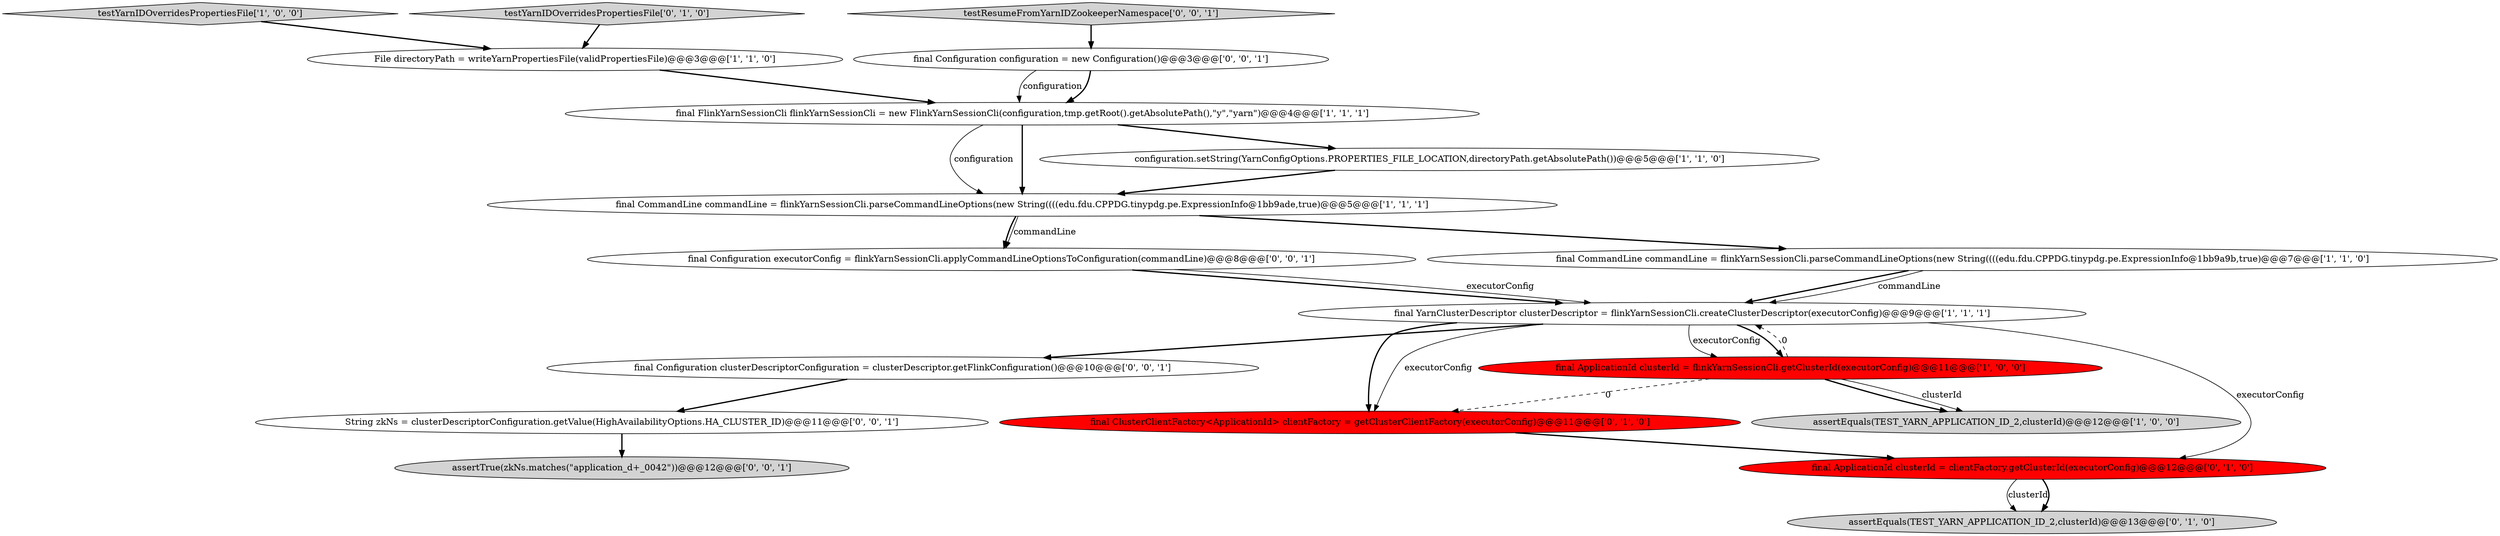digraph {
2 [style = filled, label = "final CommandLine commandLine = flinkYarnSessionCli.parseCommandLineOptions(new String((((edu.fdu.CPPDG.tinypdg.pe.ExpressionInfo@1bb9ade,true)@@@5@@@['1', '1', '1']", fillcolor = white, shape = ellipse image = "AAA0AAABBB1BBB"];
13 [style = filled, label = "String zkNs = clusterDescriptorConfiguration.getValue(HighAvailabilityOptions.HA_CLUSTER_ID)@@@11@@@['0', '0', '1']", fillcolor = white, shape = ellipse image = "AAA0AAABBB3BBB"];
7 [style = filled, label = "final YarnClusterDescriptor clusterDescriptor = flinkYarnSessionCli.createClusterDescriptor(executorConfig)@@@9@@@['1', '1', '1']", fillcolor = white, shape = ellipse image = "AAA0AAABBB1BBB"];
9 [style = filled, label = "assertEquals(TEST_YARN_APPLICATION_ID_2,clusterId)@@@13@@@['0', '1', '0']", fillcolor = lightgray, shape = ellipse image = "AAA0AAABBB2BBB"];
16 [style = filled, label = "final Configuration clusterDescriptorConfiguration = clusterDescriptor.getFlinkConfiguration()@@@10@@@['0', '0', '1']", fillcolor = white, shape = ellipse image = "AAA0AAABBB3BBB"];
14 [style = filled, label = "assertTrue(zkNs.matches(\"application_\d+_0042\"))@@@12@@@['0', '0', '1']", fillcolor = lightgray, shape = ellipse image = "AAA0AAABBB3BBB"];
17 [style = filled, label = "final Configuration executorConfig = flinkYarnSessionCli.applyCommandLineOptionsToConfiguration(commandLine)@@@8@@@['0', '0', '1']", fillcolor = white, shape = ellipse image = "AAA0AAABBB3BBB"];
18 [style = filled, label = "testResumeFromYarnIDZookeeperNamespace['0', '0', '1']", fillcolor = lightgray, shape = diamond image = "AAA0AAABBB3BBB"];
8 [style = filled, label = "testYarnIDOverridesPropertiesFile['1', '0', '0']", fillcolor = lightgray, shape = diamond image = "AAA0AAABBB1BBB"];
11 [style = filled, label = "final ClusterClientFactory<ApplicationId> clientFactory = getClusterClientFactory(executorConfig)@@@11@@@['0', '1', '0']", fillcolor = red, shape = ellipse image = "AAA1AAABBB2BBB"];
12 [style = filled, label = "testYarnIDOverridesPropertiesFile['0', '1', '0']", fillcolor = lightgray, shape = diamond image = "AAA0AAABBB2BBB"];
4 [style = filled, label = "final ApplicationId clusterId = flinkYarnSessionCli.getClusterId(executorConfig)@@@11@@@['1', '0', '0']", fillcolor = red, shape = ellipse image = "AAA1AAABBB1BBB"];
3 [style = filled, label = "configuration.setString(YarnConfigOptions.PROPERTIES_FILE_LOCATION,directoryPath.getAbsolutePath())@@@5@@@['1', '1', '0']", fillcolor = white, shape = ellipse image = "AAA0AAABBB1BBB"];
0 [style = filled, label = "final CommandLine commandLine = flinkYarnSessionCli.parseCommandLineOptions(new String((((edu.fdu.CPPDG.tinypdg.pe.ExpressionInfo@1bb9a9b,true)@@@7@@@['1', '1', '0']", fillcolor = white, shape = ellipse image = "AAA0AAABBB1BBB"];
5 [style = filled, label = "File directoryPath = writeYarnPropertiesFile(validPropertiesFile)@@@3@@@['1', '1', '0']", fillcolor = white, shape = ellipse image = "AAA0AAABBB1BBB"];
10 [style = filled, label = "final ApplicationId clusterId = clientFactory.getClusterId(executorConfig)@@@12@@@['0', '1', '0']", fillcolor = red, shape = ellipse image = "AAA1AAABBB2BBB"];
15 [style = filled, label = "final Configuration configuration = new Configuration()@@@3@@@['0', '0', '1']", fillcolor = white, shape = ellipse image = "AAA0AAABBB3BBB"];
1 [style = filled, label = "final FlinkYarnSessionCli flinkYarnSessionCli = new FlinkYarnSessionCli(configuration,tmp.getRoot().getAbsolutePath(),\"y\",\"yarn\")@@@4@@@['1', '1', '1']", fillcolor = white, shape = ellipse image = "AAA0AAABBB1BBB"];
6 [style = filled, label = "assertEquals(TEST_YARN_APPLICATION_ID_2,clusterId)@@@12@@@['1', '0', '0']", fillcolor = lightgray, shape = ellipse image = "AAA0AAABBB1BBB"];
2->17 [style = bold, label=""];
1->2 [style = solid, label="configuration"];
16->13 [style = bold, label=""];
7->11 [style = bold, label=""];
12->5 [style = bold, label=""];
7->11 [style = solid, label="executorConfig"];
4->6 [style = bold, label=""];
18->15 [style = bold, label=""];
1->3 [style = bold, label=""];
7->4 [style = solid, label="executorConfig"];
7->4 [style = bold, label=""];
15->1 [style = solid, label="configuration"];
2->17 [style = solid, label="commandLine"];
4->6 [style = solid, label="clusterId"];
10->9 [style = solid, label="clusterId"];
0->7 [style = bold, label=""];
17->7 [style = bold, label=""];
5->1 [style = bold, label=""];
2->0 [style = bold, label=""];
3->2 [style = bold, label=""];
8->5 [style = bold, label=""];
11->10 [style = bold, label=""];
4->7 [style = dashed, label="0"];
7->16 [style = bold, label=""];
7->10 [style = solid, label="executorConfig"];
10->9 [style = bold, label=""];
1->2 [style = bold, label=""];
4->11 [style = dashed, label="0"];
0->7 [style = solid, label="commandLine"];
17->7 [style = solid, label="executorConfig"];
13->14 [style = bold, label=""];
15->1 [style = bold, label=""];
}
